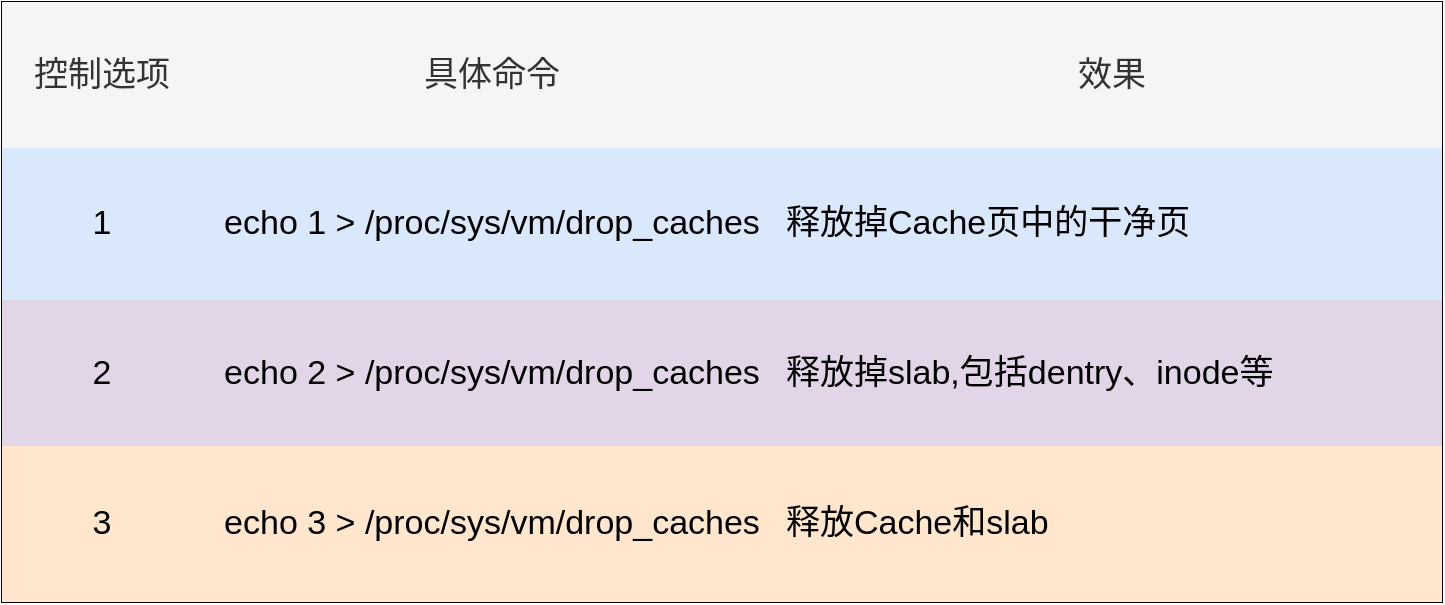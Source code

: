 <mxfile version="21.6.5" type="github">
  <diagram name="第 1 页" id="2ua1LjIcxe17sO0WMqhI">
    <mxGraphModel dx="880" dy="446" grid="1" gridSize="10" guides="1" tooltips="1" connect="1" arrows="1" fold="1" page="1" pageScale="1" pageWidth="827" pageHeight="1169" math="0" shadow="0">
      <root>
        <mxCell id="0" />
        <mxCell id="1" parent="0" />
        <mxCell id="RF_rzELjMY7xmStr51dX-1" value="" style="shape=table;startSize=0;container=1;collapsible=0;childLayout=tableLayout;fontSize=17;align=left;" vertex="1" parent="1">
          <mxGeometry x="80" y="90" width="720" height="300" as="geometry" />
        </mxCell>
        <mxCell id="RF_rzELjMY7xmStr51dX-2" value="" style="shape=tableRow;horizontal=0;startSize=0;swimlaneHead=0;swimlaneBody=0;strokeColor=inherit;top=0;left=0;bottom=0;right=0;collapsible=0;dropTarget=0;fillColor=none;points=[[0,0.5],[1,0.5]];portConstraint=eastwest;fontSize=17;" vertex="1" parent="RF_rzELjMY7xmStr51dX-1">
          <mxGeometry width="720" height="73" as="geometry" />
        </mxCell>
        <mxCell id="RF_rzELjMY7xmStr51dX-3" value="控制选项" style="shape=partialRectangle;html=1;whiteSpace=wrap;connectable=0;strokeColor=#666666;overflow=hidden;fillColor=#f5f5f5;top=0;left=0;bottom=0;right=0;pointerEvents=1;fontSize=17;fontColor=#333333;" vertex="1" parent="RF_rzELjMY7xmStr51dX-2">
          <mxGeometry width="100" height="73" as="geometry">
            <mxRectangle width="100" height="73" as="alternateBounds" />
          </mxGeometry>
        </mxCell>
        <mxCell id="RF_rzELjMY7xmStr51dX-4" value="具体命令" style="shape=partialRectangle;html=1;whiteSpace=wrap;connectable=0;strokeColor=#666666;overflow=hidden;fillColor=#f5f5f5;top=0;left=0;bottom=0;right=0;pointerEvents=1;fontSize=17;fontColor=#333333;" vertex="1" parent="RF_rzELjMY7xmStr51dX-2">
          <mxGeometry x="100" width="290" height="73" as="geometry">
            <mxRectangle width="290" height="73" as="alternateBounds" />
          </mxGeometry>
        </mxCell>
        <mxCell id="RF_rzELjMY7xmStr51dX-5" value="效果" style="shape=partialRectangle;html=1;whiteSpace=wrap;connectable=0;strokeColor=#666666;overflow=hidden;fillColor=#f5f5f5;top=0;left=0;bottom=0;right=0;pointerEvents=1;fontSize=17;fontColor=#333333;" vertex="1" parent="RF_rzELjMY7xmStr51dX-2">
          <mxGeometry x="390" width="330" height="73" as="geometry">
            <mxRectangle width="330" height="73" as="alternateBounds" />
          </mxGeometry>
        </mxCell>
        <mxCell id="RF_rzELjMY7xmStr51dX-6" value="" style="shape=tableRow;horizontal=0;startSize=0;swimlaneHead=0;swimlaneBody=0;strokeColor=inherit;top=0;left=0;bottom=0;right=0;collapsible=0;dropTarget=0;fillColor=none;points=[[0,0.5],[1,0.5]];portConstraint=eastwest;fontSize=17;" vertex="1" parent="RF_rzELjMY7xmStr51dX-1">
          <mxGeometry y="73" width="720" height="76" as="geometry" />
        </mxCell>
        <mxCell id="RF_rzELjMY7xmStr51dX-7" value="1" style="shape=partialRectangle;html=1;whiteSpace=wrap;connectable=0;strokeColor=#6c8ebf;overflow=hidden;fillColor=#dae8fc;top=0;left=0;bottom=0;right=0;pointerEvents=1;fontSize=17;" vertex="1" parent="RF_rzELjMY7xmStr51dX-6">
          <mxGeometry width="100" height="76" as="geometry">
            <mxRectangle width="100" height="76" as="alternateBounds" />
          </mxGeometry>
        </mxCell>
        <mxCell id="RF_rzELjMY7xmStr51dX-8" value="echo 1 &amp;gt; /proc/sys/vm/drop_caches" style="shape=partialRectangle;html=1;whiteSpace=wrap;connectable=0;strokeColor=#6c8ebf;overflow=hidden;fillColor=#dae8fc;top=0;left=0;bottom=0;right=0;pointerEvents=1;fontSize=17;" vertex="1" parent="RF_rzELjMY7xmStr51dX-6">
          <mxGeometry x="100" width="290" height="76" as="geometry">
            <mxRectangle width="290" height="76" as="alternateBounds" />
          </mxGeometry>
        </mxCell>
        <mxCell id="RF_rzELjMY7xmStr51dX-9" value="释放掉Cache页中的干净页" style="shape=partialRectangle;html=1;whiteSpace=wrap;connectable=0;strokeColor=#6c8ebf;overflow=hidden;fillColor=#dae8fc;top=0;left=0;bottom=0;right=0;pointerEvents=1;fontSize=17;align=left;" vertex="1" parent="RF_rzELjMY7xmStr51dX-6">
          <mxGeometry x="390" width="330" height="76" as="geometry">
            <mxRectangle width="330" height="76" as="alternateBounds" />
          </mxGeometry>
        </mxCell>
        <mxCell id="RF_rzELjMY7xmStr51dX-10" value="" style="shape=tableRow;horizontal=0;startSize=0;swimlaneHead=0;swimlaneBody=0;strokeColor=inherit;top=0;left=0;bottom=0;right=0;collapsible=0;dropTarget=0;fillColor=none;points=[[0,0.5],[1,0.5]];portConstraint=eastwest;fontSize=17;swimlaneFillColor=default;" vertex="1" parent="RF_rzELjMY7xmStr51dX-1">
          <mxGeometry y="149" width="720" height="73" as="geometry" />
        </mxCell>
        <mxCell id="RF_rzELjMY7xmStr51dX-11" value="2" style="shape=partialRectangle;html=1;whiteSpace=wrap;connectable=0;strokeColor=#9673a6;overflow=hidden;fillColor=#e1d5e7;top=0;left=0;bottom=0;right=0;pointerEvents=1;fontSize=17;" vertex="1" parent="RF_rzELjMY7xmStr51dX-10">
          <mxGeometry width="100" height="73" as="geometry">
            <mxRectangle width="100" height="73" as="alternateBounds" />
          </mxGeometry>
        </mxCell>
        <mxCell id="RF_rzELjMY7xmStr51dX-12" value="echo 2 &amp;gt; /proc/sys/vm/drop_caches" style="shape=partialRectangle;html=1;whiteSpace=wrap;connectable=0;strokeColor=#9673a6;overflow=hidden;fillColor=#e1d5e7;top=0;left=0;bottom=0;right=0;pointerEvents=1;fontSize=17;" vertex="1" parent="RF_rzELjMY7xmStr51dX-10">
          <mxGeometry x="100" width="290" height="73" as="geometry">
            <mxRectangle width="290" height="73" as="alternateBounds" />
          </mxGeometry>
        </mxCell>
        <mxCell id="RF_rzELjMY7xmStr51dX-13" value="释放掉slab,包括dentry、inode等" style="shape=partialRectangle;html=1;whiteSpace=wrap;connectable=0;strokeColor=#9673a6;overflow=hidden;fillColor=#e1d5e7;top=0;left=0;bottom=0;right=0;pointerEvents=1;fontSize=17;align=left;" vertex="1" parent="RF_rzELjMY7xmStr51dX-10">
          <mxGeometry x="390" width="330" height="73" as="geometry">
            <mxRectangle width="330" height="73" as="alternateBounds" />
          </mxGeometry>
        </mxCell>
        <mxCell id="RF_rzELjMY7xmStr51dX-26" style="shape=tableRow;horizontal=0;startSize=0;swimlaneHead=0;swimlaneBody=0;strokeColor=inherit;top=0;left=0;bottom=0;right=0;collapsible=0;dropTarget=0;fillColor=none;points=[[0,0.5],[1,0.5]];portConstraint=eastwest;fontSize=17;swimlaneFillColor=default;" vertex="1" parent="RF_rzELjMY7xmStr51dX-1">
          <mxGeometry y="222" width="720" height="78" as="geometry" />
        </mxCell>
        <mxCell id="RF_rzELjMY7xmStr51dX-27" value="3" style="shape=partialRectangle;html=1;whiteSpace=wrap;connectable=0;strokeColor=#d79b00;overflow=hidden;fillColor=#ffe6cc;top=0;left=0;bottom=0;right=0;pointerEvents=1;fontSize=17;" vertex="1" parent="RF_rzELjMY7xmStr51dX-26">
          <mxGeometry width="100" height="78" as="geometry">
            <mxRectangle width="100" height="78" as="alternateBounds" />
          </mxGeometry>
        </mxCell>
        <mxCell id="RF_rzELjMY7xmStr51dX-28" value="echo 3 &amp;gt; /proc/sys/vm/drop_caches" style="shape=partialRectangle;html=1;whiteSpace=wrap;connectable=0;strokeColor=#d79b00;overflow=hidden;fillColor=#ffe6cc;top=0;left=0;bottom=0;right=0;pointerEvents=1;fontSize=17;" vertex="1" parent="RF_rzELjMY7xmStr51dX-26">
          <mxGeometry x="100" width="290" height="78" as="geometry">
            <mxRectangle width="290" height="78" as="alternateBounds" />
          </mxGeometry>
        </mxCell>
        <mxCell id="RF_rzELjMY7xmStr51dX-29" value="释放Cache和slab" style="shape=partialRectangle;html=1;whiteSpace=wrap;connectable=0;strokeColor=#d79b00;overflow=hidden;fillColor=#ffe6cc;top=0;left=0;bottom=0;right=0;pointerEvents=1;fontSize=17;align=left;" vertex="1" parent="RF_rzELjMY7xmStr51dX-26">
          <mxGeometry x="390" width="330" height="78" as="geometry">
            <mxRectangle width="330" height="78" as="alternateBounds" />
          </mxGeometry>
        </mxCell>
      </root>
    </mxGraphModel>
  </diagram>
</mxfile>
